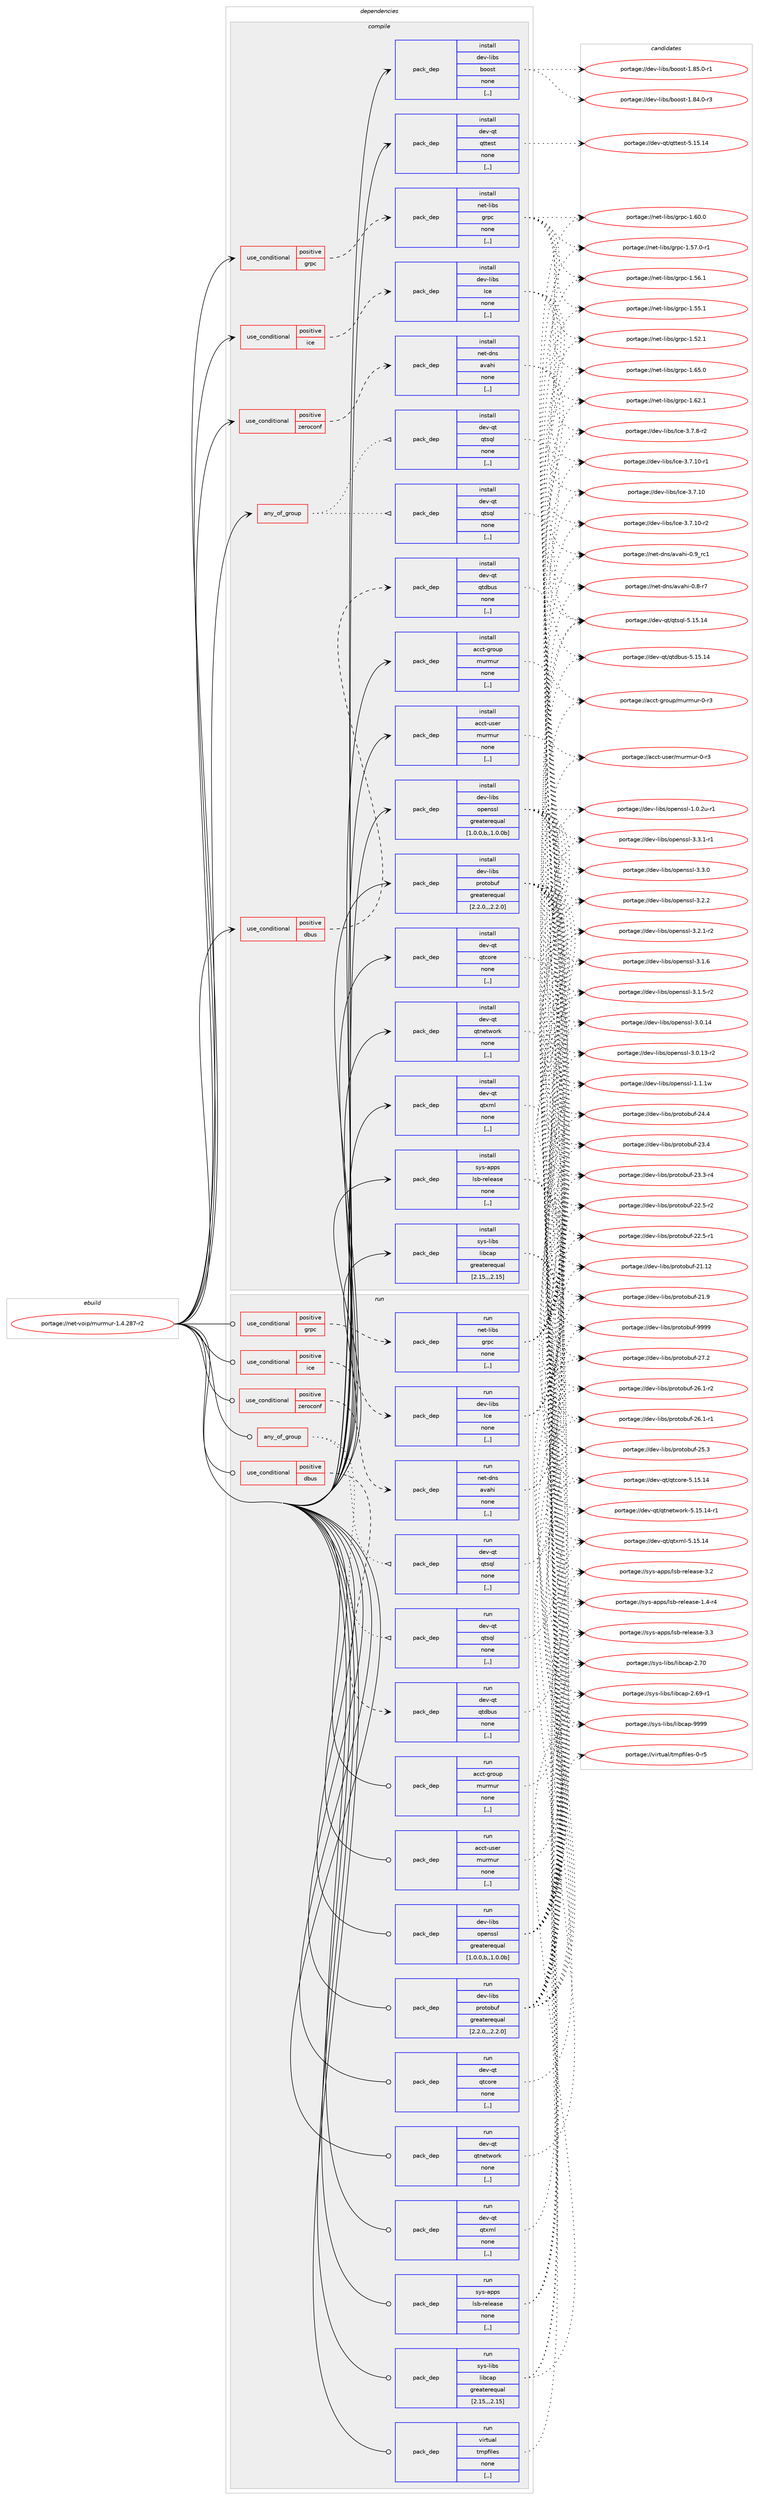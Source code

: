 digraph prolog {

# *************
# Graph options
# *************

newrank=true;
concentrate=true;
compound=true;
graph [rankdir=LR,fontname=Helvetica,fontsize=10,ranksep=1.5];#, ranksep=2.5, nodesep=0.2];
edge  [arrowhead=vee];
node  [fontname=Helvetica,fontsize=10];

# **********
# The ebuild
# **********

subgraph cluster_leftcol {
color=gray;
label=<<i>ebuild</i>>;
id [label="portage://net-voip/murmur-1.4.287-r2", color=red, width=4, href="../net-voip/murmur-1.4.287-r2.svg"];
}

# ****************
# The dependencies
# ****************

subgraph cluster_midcol {
color=gray;
label=<<i>dependencies</i>>;
subgraph cluster_compile {
fillcolor="#eeeeee";
style=filled;
label=<<i>compile</i>>;
subgraph any2576 {
dependency385272 [label=<<TABLE BORDER="0" CELLBORDER="1" CELLSPACING="0" CELLPADDING="4"><TR><TD CELLPADDING="10">any_of_group</TD></TR></TABLE>>, shape=none, color=red];subgraph pack280660 {
dependency385273 [label=<<TABLE BORDER="0" CELLBORDER="1" CELLSPACING="0" CELLPADDING="4" WIDTH="220"><TR><TD ROWSPAN="6" CELLPADDING="30">pack_dep</TD></TR><TR><TD WIDTH="110">install</TD></TR><TR><TD>dev-qt</TD></TR><TR><TD>qtsql</TD></TR><TR><TD>none</TD></TR><TR><TD>[,,]</TD></TR></TABLE>>, shape=none, color=blue];
}
dependency385272:e -> dependency385273:w [weight=20,style="dotted",arrowhead="oinv"];
subgraph pack280661 {
dependency385274 [label=<<TABLE BORDER="0" CELLBORDER="1" CELLSPACING="0" CELLPADDING="4" WIDTH="220"><TR><TD ROWSPAN="6" CELLPADDING="30">pack_dep</TD></TR><TR><TD WIDTH="110">install</TD></TR><TR><TD>dev-qt</TD></TR><TR><TD>qtsql</TD></TR><TR><TD>none</TD></TR><TR><TD>[,,]</TD></TR></TABLE>>, shape=none, color=blue];
}
dependency385272:e -> dependency385274:w [weight=20,style="dotted",arrowhead="oinv"];
}
id:e -> dependency385272:w [weight=20,style="solid",arrowhead="vee"];
subgraph cond101843 {
dependency385275 [label=<<TABLE BORDER="0" CELLBORDER="1" CELLSPACING="0" CELLPADDING="4"><TR><TD ROWSPAN="3" CELLPADDING="10">use_conditional</TD></TR><TR><TD>positive</TD></TR><TR><TD>dbus</TD></TR></TABLE>>, shape=none, color=red];
subgraph pack280662 {
dependency385276 [label=<<TABLE BORDER="0" CELLBORDER="1" CELLSPACING="0" CELLPADDING="4" WIDTH="220"><TR><TD ROWSPAN="6" CELLPADDING="30">pack_dep</TD></TR><TR><TD WIDTH="110">install</TD></TR><TR><TD>dev-qt</TD></TR><TR><TD>qtdbus</TD></TR><TR><TD>none</TD></TR><TR><TD>[,,]</TD></TR></TABLE>>, shape=none, color=blue];
}
dependency385275:e -> dependency385276:w [weight=20,style="dashed",arrowhead="vee"];
}
id:e -> dependency385275:w [weight=20,style="solid",arrowhead="vee"];
subgraph cond101844 {
dependency385277 [label=<<TABLE BORDER="0" CELLBORDER="1" CELLSPACING="0" CELLPADDING="4"><TR><TD ROWSPAN="3" CELLPADDING="10">use_conditional</TD></TR><TR><TD>positive</TD></TR><TR><TD>grpc</TD></TR></TABLE>>, shape=none, color=red];
subgraph pack280663 {
dependency385278 [label=<<TABLE BORDER="0" CELLBORDER="1" CELLSPACING="0" CELLPADDING="4" WIDTH="220"><TR><TD ROWSPAN="6" CELLPADDING="30">pack_dep</TD></TR><TR><TD WIDTH="110">install</TD></TR><TR><TD>net-libs</TD></TR><TR><TD>grpc</TD></TR><TR><TD>none</TD></TR><TR><TD>[,,]</TD></TR></TABLE>>, shape=none, color=blue];
}
dependency385277:e -> dependency385278:w [weight=20,style="dashed",arrowhead="vee"];
}
id:e -> dependency385277:w [weight=20,style="solid",arrowhead="vee"];
subgraph cond101845 {
dependency385279 [label=<<TABLE BORDER="0" CELLBORDER="1" CELLSPACING="0" CELLPADDING="4"><TR><TD ROWSPAN="3" CELLPADDING="10">use_conditional</TD></TR><TR><TD>positive</TD></TR><TR><TD>ice</TD></TR></TABLE>>, shape=none, color=red];
subgraph pack280664 {
dependency385280 [label=<<TABLE BORDER="0" CELLBORDER="1" CELLSPACING="0" CELLPADDING="4" WIDTH="220"><TR><TD ROWSPAN="6" CELLPADDING="30">pack_dep</TD></TR><TR><TD WIDTH="110">install</TD></TR><TR><TD>dev-libs</TD></TR><TR><TD>Ice</TD></TR><TR><TD>none</TD></TR><TR><TD>[,,]</TD></TR></TABLE>>, shape=none, color=blue];
}
dependency385279:e -> dependency385280:w [weight=20,style="dashed",arrowhead="vee"];
}
id:e -> dependency385279:w [weight=20,style="solid",arrowhead="vee"];
subgraph cond101846 {
dependency385281 [label=<<TABLE BORDER="0" CELLBORDER="1" CELLSPACING="0" CELLPADDING="4"><TR><TD ROWSPAN="3" CELLPADDING="10">use_conditional</TD></TR><TR><TD>positive</TD></TR><TR><TD>zeroconf</TD></TR></TABLE>>, shape=none, color=red];
subgraph pack280665 {
dependency385282 [label=<<TABLE BORDER="0" CELLBORDER="1" CELLSPACING="0" CELLPADDING="4" WIDTH="220"><TR><TD ROWSPAN="6" CELLPADDING="30">pack_dep</TD></TR><TR><TD WIDTH="110">install</TD></TR><TR><TD>net-dns</TD></TR><TR><TD>avahi</TD></TR><TR><TD>none</TD></TR><TR><TD>[,,]</TD></TR></TABLE>>, shape=none, color=blue];
}
dependency385281:e -> dependency385282:w [weight=20,style="dashed",arrowhead="vee"];
}
id:e -> dependency385281:w [weight=20,style="solid",arrowhead="vee"];
subgraph pack280666 {
dependency385283 [label=<<TABLE BORDER="0" CELLBORDER="1" CELLSPACING="0" CELLPADDING="4" WIDTH="220"><TR><TD ROWSPAN="6" CELLPADDING="30">pack_dep</TD></TR><TR><TD WIDTH="110">install</TD></TR><TR><TD>acct-group</TD></TR><TR><TD>murmur</TD></TR><TR><TD>none</TD></TR><TR><TD>[,,]</TD></TR></TABLE>>, shape=none, color=blue];
}
id:e -> dependency385283:w [weight=20,style="solid",arrowhead="vee"];
subgraph pack280667 {
dependency385284 [label=<<TABLE BORDER="0" CELLBORDER="1" CELLSPACING="0" CELLPADDING="4" WIDTH="220"><TR><TD ROWSPAN="6" CELLPADDING="30">pack_dep</TD></TR><TR><TD WIDTH="110">install</TD></TR><TR><TD>acct-user</TD></TR><TR><TD>murmur</TD></TR><TR><TD>none</TD></TR><TR><TD>[,,]</TD></TR></TABLE>>, shape=none, color=blue];
}
id:e -> dependency385284:w [weight=20,style="solid",arrowhead="vee"];
subgraph pack280668 {
dependency385285 [label=<<TABLE BORDER="0" CELLBORDER="1" CELLSPACING="0" CELLPADDING="4" WIDTH="220"><TR><TD ROWSPAN="6" CELLPADDING="30">pack_dep</TD></TR><TR><TD WIDTH="110">install</TD></TR><TR><TD>dev-libs</TD></TR><TR><TD>boost</TD></TR><TR><TD>none</TD></TR><TR><TD>[,,]</TD></TR></TABLE>>, shape=none, color=blue];
}
id:e -> dependency385285:w [weight=20,style="solid",arrowhead="vee"];
subgraph pack280669 {
dependency385286 [label=<<TABLE BORDER="0" CELLBORDER="1" CELLSPACING="0" CELLPADDING="4" WIDTH="220"><TR><TD ROWSPAN="6" CELLPADDING="30">pack_dep</TD></TR><TR><TD WIDTH="110">install</TD></TR><TR><TD>dev-libs</TD></TR><TR><TD>openssl</TD></TR><TR><TD>greaterequal</TD></TR><TR><TD>[1.0.0,b,,1.0.0b]</TD></TR></TABLE>>, shape=none, color=blue];
}
id:e -> dependency385286:w [weight=20,style="solid",arrowhead="vee"];
subgraph pack280670 {
dependency385287 [label=<<TABLE BORDER="0" CELLBORDER="1" CELLSPACING="0" CELLPADDING="4" WIDTH="220"><TR><TD ROWSPAN="6" CELLPADDING="30">pack_dep</TD></TR><TR><TD WIDTH="110">install</TD></TR><TR><TD>dev-libs</TD></TR><TR><TD>protobuf</TD></TR><TR><TD>greaterequal</TD></TR><TR><TD>[2.2.0,,,2.2.0]</TD></TR></TABLE>>, shape=none, color=blue];
}
id:e -> dependency385287:w [weight=20,style="solid",arrowhead="vee"];
subgraph pack280671 {
dependency385288 [label=<<TABLE BORDER="0" CELLBORDER="1" CELLSPACING="0" CELLPADDING="4" WIDTH="220"><TR><TD ROWSPAN="6" CELLPADDING="30">pack_dep</TD></TR><TR><TD WIDTH="110">install</TD></TR><TR><TD>dev-qt</TD></TR><TR><TD>qtcore</TD></TR><TR><TD>none</TD></TR><TR><TD>[,,]</TD></TR></TABLE>>, shape=none, color=blue];
}
id:e -> dependency385288:w [weight=20,style="solid",arrowhead="vee"];
subgraph pack280672 {
dependency385289 [label=<<TABLE BORDER="0" CELLBORDER="1" CELLSPACING="0" CELLPADDING="4" WIDTH="220"><TR><TD ROWSPAN="6" CELLPADDING="30">pack_dep</TD></TR><TR><TD WIDTH="110">install</TD></TR><TR><TD>dev-qt</TD></TR><TR><TD>qtnetwork</TD></TR><TR><TD>none</TD></TR><TR><TD>[,,]</TD></TR></TABLE>>, shape=none, color=blue];
}
id:e -> dependency385289:w [weight=20,style="solid",arrowhead="vee"];
subgraph pack280673 {
dependency385290 [label=<<TABLE BORDER="0" CELLBORDER="1" CELLSPACING="0" CELLPADDING="4" WIDTH="220"><TR><TD ROWSPAN="6" CELLPADDING="30">pack_dep</TD></TR><TR><TD WIDTH="110">install</TD></TR><TR><TD>dev-qt</TD></TR><TR><TD>qttest</TD></TR><TR><TD>none</TD></TR><TR><TD>[,,]</TD></TR></TABLE>>, shape=none, color=blue];
}
id:e -> dependency385290:w [weight=20,style="solid",arrowhead="vee"];
subgraph pack280674 {
dependency385291 [label=<<TABLE BORDER="0" CELLBORDER="1" CELLSPACING="0" CELLPADDING="4" WIDTH="220"><TR><TD ROWSPAN="6" CELLPADDING="30">pack_dep</TD></TR><TR><TD WIDTH="110">install</TD></TR><TR><TD>dev-qt</TD></TR><TR><TD>qtxml</TD></TR><TR><TD>none</TD></TR><TR><TD>[,,]</TD></TR></TABLE>>, shape=none, color=blue];
}
id:e -> dependency385291:w [weight=20,style="solid",arrowhead="vee"];
subgraph pack280675 {
dependency385292 [label=<<TABLE BORDER="0" CELLBORDER="1" CELLSPACING="0" CELLPADDING="4" WIDTH="220"><TR><TD ROWSPAN="6" CELLPADDING="30">pack_dep</TD></TR><TR><TD WIDTH="110">install</TD></TR><TR><TD>sys-apps</TD></TR><TR><TD>lsb-release</TD></TR><TR><TD>none</TD></TR><TR><TD>[,,]</TD></TR></TABLE>>, shape=none, color=blue];
}
id:e -> dependency385292:w [weight=20,style="solid",arrowhead="vee"];
subgraph pack280676 {
dependency385293 [label=<<TABLE BORDER="0" CELLBORDER="1" CELLSPACING="0" CELLPADDING="4" WIDTH="220"><TR><TD ROWSPAN="6" CELLPADDING="30">pack_dep</TD></TR><TR><TD WIDTH="110">install</TD></TR><TR><TD>sys-libs</TD></TR><TR><TD>libcap</TD></TR><TR><TD>greaterequal</TD></TR><TR><TD>[2.15,,,2.15]</TD></TR></TABLE>>, shape=none, color=blue];
}
id:e -> dependency385293:w [weight=20,style="solid",arrowhead="vee"];
}
subgraph cluster_compileandrun {
fillcolor="#eeeeee";
style=filled;
label=<<i>compile and run</i>>;
}
subgraph cluster_run {
fillcolor="#eeeeee";
style=filled;
label=<<i>run</i>>;
subgraph any2577 {
dependency385294 [label=<<TABLE BORDER="0" CELLBORDER="1" CELLSPACING="0" CELLPADDING="4"><TR><TD CELLPADDING="10">any_of_group</TD></TR></TABLE>>, shape=none, color=red];subgraph pack280677 {
dependency385295 [label=<<TABLE BORDER="0" CELLBORDER="1" CELLSPACING="0" CELLPADDING="4" WIDTH="220"><TR><TD ROWSPAN="6" CELLPADDING="30">pack_dep</TD></TR><TR><TD WIDTH="110">run</TD></TR><TR><TD>dev-qt</TD></TR><TR><TD>qtsql</TD></TR><TR><TD>none</TD></TR><TR><TD>[,,]</TD></TR></TABLE>>, shape=none, color=blue];
}
dependency385294:e -> dependency385295:w [weight=20,style="dotted",arrowhead="oinv"];
subgraph pack280678 {
dependency385296 [label=<<TABLE BORDER="0" CELLBORDER="1" CELLSPACING="0" CELLPADDING="4" WIDTH="220"><TR><TD ROWSPAN="6" CELLPADDING="30">pack_dep</TD></TR><TR><TD WIDTH="110">run</TD></TR><TR><TD>dev-qt</TD></TR><TR><TD>qtsql</TD></TR><TR><TD>none</TD></TR><TR><TD>[,,]</TD></TR></TABLE>>, shape=none, color=blue];
}
dependency385294:e -> dependency385296:w [weight=20,style="dotted",arrowhead="oinv"];
}
id:e -> dependency385294:w [weight=20,style="solid",arrowhead="odot"];
subgraph cond101847 {
dependency385297 [label=<<TABLE BORDER="0" CELLBORDER="1" CELLSPACING="0" CELLPADDING="4"><TR><TD ROWSPAN="3" CELLPADDING="10">use_conditional</TD></TR><TR><TD>positive</TD></TR><TR><TD>dbus</TD></TR></TABLE>>, shape=none, color=red];
subgraph pack280679 {
dependency385298 [label=<<TABLE BORDER="0" CELLBORDER="1" CELLSPACING="0" CELLPADDING="4" WIDTH="220"><TR><TD ROWSPAN="6" CELLPADDING="30">pack_dep</TD></TR><TR><TD WIDTH="110">run</TD></TR><TR><TD>dev-qt</TD></TR><TR><TD>qtdbus</TD></TR><TR><TD>none</TD></TR><TR><TD>[,,]</TD></TR></TABLE>>, shape=none, color=blue];
}
dependency385297:e -> dependency385298:w [weight=20,style="dashed",arrowhead="vee"];
}
id:e -> dependency385297:w [weight=20,style="solid",arrowhead="odot"];
subgraph cond101848 {
dependency385299 [label=<<TABLE BORDER="0" CELLBORDER="1" CELLSPACING="0" CELLPADDING="4"><TR><TD ROWSPAN="3" CELLPADDING="10">use_conditional</TD></TR><TR><TD>positive</TD></TR><TR><TD>grpc</TD></TR></TABLE>>, shape=none, color=red];
subgraph pack280680 {
dependency385300 [label=<<TABLE BORDER="0" CELLBORDER="1" CELLSPACING="0" CELLPADDING="4" WIDTH="220"><TR><TD ROWSPAN="6" CELLPADDING="30">pack_dep</TD></TR><TR><TD WIDTH="110">run</TD></TR><TR><TD>net-libs</TD></TR><TR><TD>grpc</TD></TR><TR><TD>none</TD></TR><TR><TD>[,,]</TD></TR></TABLE>>, shape=none, color=blue];
}
dependency385299:e -> dependency385300:w [weight=20,style="dashed",arrowhead="vee"];
}
id:e -> dependency385299:w [weight=20,style="solid",arrowhead="odot"];
subgraph cond101849 {
dependency385301 [label=<<TABLE BORDER="0" CELLBORDER="1" CELLSPACING="0" CELLPADDING="4"><TR><TD ROWSPAN="3" CELLPADDING="10">use_conditional</TD></TR><TR><TD>positive</TD></TR><TR><TD>ice</TD></TR></TABLE>>, shape=none, color=red];
subgraph pack280681 {
dependency385302 [label=<<TABLE BORDER="0" CELLBORDER="1" CELLSPACING="0" CELLPADDING="4" WIDTH="220"><TR><TD ROWSPAN="6" CELLPADDING="30">pack_dep</TD></TR><TR><TD WIDTH="110">run</TD></TR><TR><TD>dev-libs</TD></TR><TR><TD>Ice</TD></TR><TR><TD>none</TD></TR><TR><TD>[,,]</TD></TR></TABLE>>, shape=none, color=blue];
}
dependency385301:e -> dependency385302:w [weight=20,style="dashed",arrowhead="vee"];
}
id:e -> dependency385301:w [weight=20,style="solid",arrowhead="odot"];
subgraph cond101850 {
dependency385303 [label=<<TABLE BORDER="0" CELLBORDER="1" CELLSPACING="0" CELLPADDING="4"><TR><TD ROWSPAN="3" CELLPADDING="10">use_conditional</TD></TR><TR><TD>positive</TD></TR><TR><TD>zeroconf</TD></TR></TABLE>>, shape=none, color=red];
subgraph pack280682 {
dependency385304 [label=<<TABLE BORDER="0" CELLBORDER="1" CELLSPACING="0" CELLPADDING="4" WIDTH="220"><TR><TD ROWSPAN="6" CELLPADDING="30">pack_dep</TD></TR><TR><TD WIDTH="110">run</TD></TR><TR><TD>net-dns</TD></TR><TR><TD>avahi</TD></TR><TR><TD>none</TD></TR><TR><TD>[,,]</TD></TR></TABLE>>, shape=none, color=blue];
}
dependency385303:e -> dependency385304:w [weight=20,style="dashed",arrowhead="vee"];
}
id:e -> dependency385303:w [weight=20,style="solid",arrowhead="odot"];
subgraph pack280683 {
dependency385305 [label=<<TABLE BORDER="0" CELLBORDER="1" CELLSPACING="0" CELLPADDING="4" WIDTH="220"><TR><TD ROWSPAN="6" CELLPADDING="30">pack_dep</TD></TR><TR><TD WIDTH="110">run</TD></TR><TR><TD>acct-group</TD></TR><TR><TD>murmur</TD></TR><TR><TD>none</TD></TR><TR><TD>[,,]</TD></TR></TABLE>>, shape=none, color=blue];
}
id:e -> dependency385305:w [weight=20,style="solid",arrowhead="odot"];
subgraph pack280684 {
dependency385306 [label=<<TABLE BORDER="0" CELLBORDER="1" CELLSPACING="0" CELLPADDING="4" WIDTH="220"><TR><TD ROWSPAN="6" CELLPADDING="30">pack_dep</TD></TR><TR><TD WIDTH="110">run</TD></TR><TR><TD>acct-user</TD></TR><TR><TD>murmur</TD></TR><TR><TD>none</TD></TR><TR><TD>[,,]</TD></TR></TABLE>>, shape=none, color=blue];
}
id:e -> dependency385306:w [weight=20,style="solid",arrowhead="odot"];
subgraph pack280685 {
dependency385307 [label=<<TABLE BORDER="0" CELLBORDER="1" CELLSPACING="0" CELLPADDING="4" WIDTH="220"><TR><TD ROWSPAN="6" CELLPADDING="30">pack_dep</TD></TR><TR><TD WIDTH="110">run</TD></TR><TR><TD>dev-libs</TD></TR><TR><TD>openssl</TD></TR><TR><TD>greaterequal</TD></TR><TR><TD>[1.0.0,b,,1.0.0b]</TD></TR></TABLE>>, shape=none, color=blue];
}
id:e -> dependency385307:w [weight=20,style="solid",arrowhead="odot"];
subgraph pack280686 {
dependency385308 [label=<<TABLE BORDER="0" CELLBORDER="1" CELLSPACING="0" CELLPADDING="4" WIDTH="220"><TR><TD ROWSPAN="6" CELLPADDING="30">pack_dep</TD></TR><TR><TD WIDTH="110">run</TD></TR><TR><TD>dev-libs</TD></TR><TR><TD>protobuf</TD></TR><TR><TD>greaterequal</TD></TR><TR><TD>[2.2.0,,,2.2.0]</TD></TR></TABLE>>, shape=none, color=blue];
}
id:e -> dependency385308:w [weight=20,style="solid",arrowhead="odot"];
subgraph pack280687 {
dependency385309 [label=<<TABLE BORDER="0" CELLBORDER="1" CELLSPACING="0" CELLPADDING="4" WIDTH="220"><TR><TD ROWSPAN="6" CELLPADDING="30">pack_dep</TD></TR><TR><TD WIDTH="110">run</TD></TR><TR><TD>dev-qt</TD></TR><TR><TD>qtcore</TD></TR><TR><TD>none</TD></TR><TR><TD>[,,]</TD></TR></TABLE>>, shape=none, color=blue];
}
id:e -> dependency385309:w [weight=20,style="solid",arrowhead="odot"];
subgraph pack280688 {
dependency385310 [label=<<TABLE BORDER="0" CELLBORDER="1" CELLSPACING="0" CELLPADDING="4" WIDTH="220"><TR><TD ROWSPAN="6" CELLPADDING="30">pack_dep</TD></TR><TR><TD WIDTH="110">run</TD></TR><TR><TD>dev-qt</TD></TR><TR><TD>qtnetwork</TD></TR><TR><TD>none</TD></TR><TR><TD>[,,]</TD></TR></TABLE>>, shape=none, color=blue];
}
id:e -> dependency385310:w [weight=20,style="solid",arrowhead="odot"];
subgraph pack280689 {
dependency385311 [label=<<TABLE BORDER="0" CELLBORDER="1" CELLSPACING="0" CELLPADDING="4" WIDTH="220"><TR><TD ROWSPAN="6" CELLPADDING="30">pack_dep</TD></TR><TR><TD WIDTH="110">run</TD></TR><TR><TD>dev-qt</TD></TR><TR><TD>qtxml</TD></TR><TR><TD>none</TD></TR><TR><TD>[,,]</TD></TR></TABLE>>, shape=none, color=blue];
}
id:e -> dependency385311:w [weight=20,style="solid",arrowhead="odot"];
subgraph pack280690 {
dependency385312 [label=<<TABLE BORDER="0" CELLBORDER="1" CELLSPACING="0" CELLPADDING="4" WIDTH="220"><TR><TD ROWSPAN="6" CELLPADDING="30">pack_dep</TD></TR><TR><TD WIDTH="110">run</TD></TR><TR><TD>sys-apps</TD></TR><TR><TD>lsb-release</TD></TR><TR><TD>none</TD></TR><TR><TD>[,,]</TD></TR></TABLE>>, shape=none, color=blue];
}
id:e -> dependency385312:w [weight=20,style="solid",arrowhead="odot"];
subgraph pack280691 {
dependency385313 [label=<<TABLE BORDER="0" CELLBORDER="1" CELLSPACING="0" CELLPADDING="4" WIDTH="220"><TR><TD ROWSPAN="6" CELLPADDING="30">pack_dep</TD></TR><TR><TD WIDTH="110">run</TD></TR><TR><TD>sys-libs</TD></TR><TR><TD>libcap</TD></TR><TR><TD>greaterequal</TD></TR><TR><TD>[2.15,,,2.15]</TD></TR></TABLE>>, shape=none, color=blue];
}
id:e -> dependency385313:w [weight=20,style="solid",arrowhead="odot"];
subgraph pack280692 {
dependency385314 [label=<<TABLE BORDER="0" CELLBORDER="1" CELLSPACING="0" CELLPADDING="4" WIDTH="220"><TR><TD ROWSPAN="6" CELLPADDING="30">pack_dep</TD></TR><TR><TD WIDTH="110">run</TD></TR><TR><TD>virtual</TD></TR><TR><TD>tmpfiles</TD></TR><TR><TD>none</TD></TR><TR><TD>[,,]</TD></TR></TABLE>>, shape=none, color=blue];
}
id:e -> dependency385314:w [weight=20,style="solid",arrowhead="odot"];
}
}

# **************
# The candidates
# **************

subgraph cluster_choices {
rank=same;
color=gray;
label=<<i>candidates</i>>;

subgraph choice280660 {
color=black;
nodesep=1;
choice10010111845113116471131161151131084553464953464952 [label="portage://dev-qt/qtsql-5.15.14", color=red, width=4,href="../dev-qt/qtsql-5.15.14.svg"];
dependency385273:e -> choice10010111845113116471131161151131084553464953464952:w [style=dotted,weight="100"];
}
subgraph choice280661 {
color=black;
nodesep=1;
choice10010111845113116471131161151131084553464953464952 [label="portage://dev-qt/qtsql-5.15.14", color=red, width=4,href="../dev-qt/qtsql-5.15.14.svg"];
dependency385274:e -> choice10010111845113116471131161151131084553464953464952:w [style=dotted,weight="100"];
}
subgraph choice280662 {
color=black;
nodesep=1;
choice1001011184511311647113116100981171154553464953464952 [label="portage://dev-qt/qtdbus-5.15.14", color=red, width=4,href="../dev-qt/qtdbus-5.15.14.svg"];
dependency385276:e -> choice1001011184511311647113116100981171154553464953464952:w [style=dotted,weight="100"];
}
subgraph choice280663 {
color=black;
nodesep=1;
choice1101011164510810598115471031141129945494654534648 [label="portage://net-libs/grpc-1.65.0", color=red, width=4,href="../net-libs/grpc-1.65.0.svg"];
choice1101011164510810598115471031141129945494654504649 [label="portage://net-libs/grpc-1.62.1", color=red, width=4,href="../net-libs/grpc-1.62.1.svg"];
choice1101011164510810598115471031141129945494654484648 [label="portage://net-libs/grpc-1.60.0", color=red, width=4,href="../net-libs/grpc-1.60.0.svg"];
choice11010111645108105981154710311411299454946535546484511449 [label="portage://net-libs/grpc-1.57.0-r1", color=red, width=4,href="../net-libs/grpc-1.57.0-r1.svg"];
choice1101011164510810598115471031141129945494653544649 [label="portage://net-libs/grpc-1.56.1", color=red, width=4,href="../net-libs/grpc-1.56.1.svg"];
choice1101011164510810598115471031141129945494653534649 [label="portage://net-libs/grpc-1.55.1", color=red, width=4,href="../net-libs/grpc-1.55.1.svg"];
choice1101011164510810598115471031141129945494653504649 [label="portage://net-libs/grpc-1.52.1", color=red, width=4,href="../net-libs/grpc-1.52.1.svg"];
dependency385278:e -> choice1101011164510810598115471031141129945494654534648:w [style=dotted,weight="100"];
dependency385278:e -> choice1101011164510810598115471031141129945494654504649:w [style=dotted,weight="100"];
dependency385278:e -> choice1101011164510810598115471031141129945494654484648:w [style=dotted,weight="100"];
dependency385278:e -> choice11010111645108105981154710311411299454946535546484511449:w [style=dotted,weight="100"];
dependency385278:e -> choice1101011164510810598115471031141129945494653544649:w [style=dotted,weight="100"];
dependency385278:e -> choice1101011164510810598115471031141129945494653534649:w [style=dotted,weight="100"];
dependency385278:e -> choice1101011164510810598115471031141129945494653504649:w [style=dotted,weight="100"];
}
subgraph choice280664 {
color=black;
nodesep=1;
choice1001011184510810598115477399101455146554649484511450 [label="portage://dev-libs/Ice-3.7.10-r2", color=red, width=4,href="../dev-libs/Ice-3.7.10-r2.svg"];
choice1001011184510810598115477399101455146554649484511449 [label="portage://dev-libs/Ice-3.7.10-r1", color=red, width=4,href="../dev-libs/Ice-3.7.10-r1.svg"];
choice100101118451081059811547739910145514655464948 [label="portage://dev-libs/Ice-3.7.10", color=red, width=4,href="../dev-libs/Ice-3.7.10.svg"];
choice10010111845108105981154773991014551465546564511450 [label="portage://dev-libs/Ice-3.7.8-r2", color=red, width=4,href="../dev-libs/Ice-3.7.8-r2.svg"];
dependency385280:e -> choice1001011184510810598115477399101455146554649484511450:w [style=dotted,weight="100"];
dependency385280:e -> choice1001011184510810598115477399101455146554649484511449:w [style=dotted,weight="100"];
dependency385280:e -> choice100101118451081059811547739910145514655464948:w [style=dotted,weight="100"];
dependency385280:e -> choice10010111845108105981154773991014551465546564511450:w [style=dotted,weight="100"];
}
subgraph choice280665 {
color=black;
nodesep=1;
choice1101011164510011011547971189710410545484657951149949 [label="portage://net-dns/avahi-0.9_rc1", color=red, width=4,href="../net-dns/avahi-0.9_rc1.svg"];
choice11010111645100110115479711897104105454846564511455 [label="portage://net-dns/avahi-0.8-r7", color=red, width=4,href="../net-dns/avahi-0.8-r7.svg"];
dependency385282:e -> choice1101011164510011011547971189710410545484657951149949:w [style=dotted,weight="100"];
dependency385282:e -> choice11010111645100110115479711897104105454846564511455:w [style=dotted,weight="100"];
}
subgraph choice280666 {
color=black;
nodesep=1;
choice979999116451031141111171124710911711410911711445484511451 [label="portage://acct-group/murmur-0-r3", color=red, width=4,href="../acct-group/murmur-0-r3.svg"];
dependency385283:e -> choice979999116451031141111171124710911711410911711445484511451:w [style=dotted,weight="100"];
}
subgraph choice280667 {
color=black;
nodesep=1;
choice979999116451171151011144710911711410911711445484511451 [label="portage://acct-user/murmur-0-r3", color=red, width=4,href="../acct-user/murmur-0-r3.svg"];
dependency385284:e -> choice979999116451171151011144710911711410911711445484511451:w [style=dotted,weight="100"];
}
subgraph choice280668 {
color=black;
nodesep=1;
choice10010111845108105981154798111111115116454946565346484511449 [label="portage://dev-libs/boost-1.85.0-r1", color=red, width=4,href="../dev-libs/boost-1.85.0-r1.svg"];
choice10010111845108105981154798111111115116454946565246484511451 [label="portage://dev-libs/boost-1.84.0-r3", color=red, width=4,href="../dev-libs/boost-1.84.0-r3.svg"];
dependency385285:e -> choice10010111845108105981154798111111115116454946565346484511449:w [style=dotted,weight="100"];
dependency385285:e -> choice10010111845108105981154798111111115116454946565246484511451:w [style=dotted,weight="100"];
}
subgraph choice280669 {
color=black;
nodesep=1;
choice1001011184510810598115471111121011101151151084551465146494511449 [label="portage://dev-libs/openssl-3.3.1-r1", color=red, width=4,href="../dev-libs/openssl-3.3.1-r1.svg"];
choice100101118451081059811547111112101110115115108455146514648 [label="portage://dev-libs/openssl-3.3.0", color=red, width=4,href="../dev-libs/openssl-3.3.0.svg"];
choice100101118451081059811547111112101110115115108455146504650 [label="portage://dev-libs/openssl-3.2.2", color=red, width=4,href="../dev-libs/openssl-3.2.2.svg"];
choice1001011184510810598115471111121011101151151084551465046494511450 [label="portage://dev-libs/openssl-3.2.1-r2", color=red, width=4,href="../dev-libs/openssl-3.2.1-r2.svg"];
choice100101118451081059811547111112101110115115108455146494654 [label="portage://dev-libs/openssl-3.1.6", color=red, width=4,href="../dev-libs/openssl-3.1.6.svg"];
choice1001011184510810598115471111121011101151151084551464946534511450 [label="portage://dev-libs/openssl-3.1.5-r2", color=red, width=4,href="../dev-libs/openssl-3.1.5-r2.svg"];
choice10010111845108105981154711111210111011511510845514648464952 [label="portage://dev-libs/openssl-3.0.14", color=red, width=4,href="../dev-libs/openssl-3.0.14.svg"];
choice100101118451081059811547111112101110115115108455146484649514511450 [label="portage://dev-libs/openssl-3.0.13-r2", color=red, width=4,href="../dev-libs/openssl-3.0.13-r2.svg"];
choice100101118451081059811547111112101110115115108454946494649119 [label="portage://dev-libs/openssl-1.1.1w", color=red, width=4,href="../dev-libs/openssl-1.1.1w.svg"];
choice1001011184510810598115471111121011101151151084549464846501174511449 [label="portage://dev-libs/openssl-1.0.2u-r1", color=red, width=4,href="../dev-libs/openssl-1.0.2u-r1.svg"];
dependency385286:e -> choice1001011184510810598115471111121011101151151084551465146494511449:w [style=dotted,weight="100"];
dependency385286:e -> choice100101118451081059811547111112101110115115108455146514648:w [style=dotted,weight="100"];
dependency385286:e -> choice100101118451081059811547111112101110115115108455146504650:w [style=dotted,weight="100"];
dependency385286:e -> choice1001011184510810598115471111121011101151151084551465046494511450:w [style=dotted,weight="100"];
dependency385286:e -> choice100101118451081059811547111112101110115115108455146494654:w [style=dotted,weight="100"];
dependency385286:e -> choice1001011184510810598115471111121011101151151084551464946534511450:w [style=dotted,weight="100"];
dependency385286:e -> choice10010111845108105981154711111210111011511510845514648464952:w [style=dotted,weight="100"];
dependency385286:e -> choice100101118451081059811547111112101110115115108455146484649514511450:w [style=dotted,weight="100"];
dependency385286:e -> choice100101118451081059811547111112101110115115108454946494649119:w [style=dotted,weight="100"];
dependency385286:e -> choice1001011184510810598115471111121011101151151084549464846501174511449:w [style=dotted,weight="100"];
}
subgraph choice280670 {
color=black;
nodesep=1;
choice100101118451081059811547112114111116111981171024557575757 [label="portage://dev-libs/protobuf-9999", color=red, width=4,href="../dev-libs/protobuf-9999.svg"];
choice100101118451081059811547112114111116111981171024550554650 [label="portage://dev-libs/protobuf-27.2", color=red, width=4,href="../dev-libs/protobuf-27.2.svg"];
choice1001011184510810598115471121141111161119811710245505446494511450 [label="portage://dev-libs/protobuf-26.1-r2", color=red, width=4,href="../dev-libs/protobuf-26.1-r2.svg"];
choice1001011184510810598115471121141111161119811710245505446494511449 [label="portage://dev-libs/protobuf-26.1-r1", color=red, width=4,href="../dev-libs/protobuf-26.1-r1.svg"];
choice100101118451081059811547112114111116111981171024550534651 [label="portage://dev-libs/protobuf-25.3", color=red, width=4,href="../dev-libs/protobuf-25.3.svg"];
choice100101118451081059811547112114111116111981171024550524652 [label="portage://dev-libs/protobuf-24.4", color=red, width=4,href="../dev-libs/protobuf-24.4.svg"];
choice100101118451081059811547112114111116111981171024550514652 [label="portage://dev-libs/protobuf-23.4", color=red, width=4,href="../dev-libs/protobuf-23.4.svg"];
choice1001011184510810598115471121141111161119811710245505146514511452 [label="portage://dev-libs/protobuf-23.3-r4", color=red, width=4,href="../dev-libs/protobuf-23.3-r4.svg"];
choice1001011184510810598115471121141111161119811710245505046534511450 [label="portage://dev-libs/protobuf-22.5-r2", color=red, width=4,href="../dev-libs/protobuf-22.5-r2.svg"];
choice1001011184510810598115471121141111161119811710245505046534511449 [label="portage://dev-libs/protobuf-22.5-r1", color=red, width=4,href="../dev-libs/protobuf-22.5-r1.svg"];
choice10010111845108105981154711211411111611198117102455049464950 [label="portage://dev-libs/protobuf-21.12", color=red, width=4,href="../dev-libs/protobuf-21.12.svg"];
choice100101118451081059811547112114111116111981171024550494657 [label="portage://dev-libs/protobuf-21.9", color=red, width=4,href="../dev-libs/protobuf-21.9.svg"];
dependency385287:e -> choice100101118451081059811547112114111116111981171024557575757:w [style=dotted,weight="100"];
dependency385287:e -> choice100101118451081059811547112114111116111981171024550554650:w [style=dotted,weight="100"];
dependency385287:e -> choice1001011184510810598115471121141111161119811710245505446494511450:w [style=dotted,weight="100"];
dependency385287:e -> choice1001011184510810598115471121141111161119811710245505446494511449:w [style=dotted,weight="100"];
dependency385287:e -> choice100101118451081059811547112114111116111981171024550534651:w [style=dotted,weight="100"];
dependency385287:e -> choice100101118451081059811547112114111116111981171024550524652:w [style=dotted,weight="100"];
dependency385287:e -> choice100101118451081059811547112114111116111981171024550514652:w [style=dotted,weight="100"];
dependency385287:e -> choice1001011184510810598115471121141111161119811710245505146514511452:w [style=dotted,weight="100"];
dependency385287:e -> choice1001011184510810598115471121141111161119811710245505046534511450:w [style=dotted,weight="100"];
dependency385287:e -> choice1001011184510810598115471121141111161119811710245505046534511449:w [style=dotted,weight="100"];
dependency385287:e -> choice10010111845108105981154711211411111611198117102455049464950:w [style=dotted,weight="100"];
dependency385287:e -> choice100101118451081059811547112114111116111981171024550494657:w [style=dotted,weight="100"];
}
subgraph choice280671 {
color=black;
nodesep=1;
choice1001011184511311647113116991111141014553464953464952 [label="portage://dev-qt/qtcore-5.15.14", color=red, width=4,href="../dev-qt/qtcore-5.15.14.svg"];
dependency385288:e -> choice1001011184511311647113116991111141014553464953464952:w [style=dotted,weight="100"];
}
subgraph choice280672 {
color=black;
nodesep=1;
choice100101118451131164711311611010111611911111410745534649534649524511449 [label="portage://dev-qt/qtnetwork-5.15.14-r1", color=red, width=4,href="../dev-qt/qtnetwork-5.15.14-r1.svg"];
dependency385289:e -> choice100101118451131164711311611010111611911111410745534649534649524511449:w [style=dotted,weight="100"];
}
subgraph choice280673 {
color=black;
nodesep=1;
choice10010111845113116471131161161011151164553464953464952 [label="portage://dev-qt/qttest-5.15.14", color=red, width=4,href="../dev-qt/qttest-5.15.14.svg"];
dependency385290:e -> choice10010111845113116471131161161011151164553464953464952:w [style=dotted,weight="100"];
}
subgraph choice280674 {
color=black;
nodesep=1;
choice10010111845113116471131161201091084553464953464952 [label="portage://dev-qt/qtxml-5.15.14", color=red, width=4,href="../dev-qt/qtxml-5.15.14.svg"];
dependency385291:e -> choice10010111845113116471131161201091084553464953464952:w [style=dotted,weight="100"];
}
subgraph choice280675 {
color=black;
nodesep=1;
choice11512111545971121121154710811598451141011081019711510145514651 [label="portage://sys-apps/lsb-release-3.3", color=red, width=4,href="../sys-apps/lsb-release-3.3.svg"];
choice11512111545971121121154710811598451141011081019711510145514650 [label="portage://sys-apps/lsb-release-3.2", color=red, width=4,href="../sys-apps/lsb-release-3.2.svg"];
choice115121115459711211211547108115984511410110810197115101454946524511452 [label="portage://sys-apps/lsb-release-1.4-r4", color=red, width=4,href="../sys-apps/lsb-release-1.4-r4.svg"];
dependency385292:e -> choice11512111545971121121154710811598451141011081019711510145514651:w [style=dotted,weight="100"];
dependency385292:e -> choice11512111545971121121154710811598451141011081019711510145514650:w [style=dotted,weight="100"];
dependency385292:e -> choice115121115459711211211547108115984511410110810197115101454946524511452:w [style=dotted,weight="100"];
}
subgraph choice280676 {
color=black;
nodesep=1;
choice1151211154510810598115471081059899971124557575757 [label="portage://sys-libs/libcap-9999", color=red, width=4,href="../sys-libs/libcap-9999.svg"];
choice1151211154510810598115471081059899971124550465548 [label="portage://sys-libs/libcap-2.70", color=red, width=4,href="../sys-libs/libcap-2.70.svg"];
choice11512111545108105981154710810598999711245504654574511449 [label="portage://sys-libs/libcap-2.69-r1", color=red, width=4,href="../sys-libs/libcap-2.69-r1.svg"];
dependency385293:e -> choice1151211154510810598115471081059899971124557575757:w [style=dotted,weight="100"];
dependency385293:e -> choice1151211154510810598115471081059899971124550465548:w [style=dotted,weight="100"];
dependency385293:e -> choice11512111545108105981154710810598999711245504654574511449:w [style=dotted,weight="100"];
}
subgraph choice280677 {
color=black;
nodesep=1;
choice10010111845113116471131161151131084553464953464952 [label="portage://dev-qt/qtsql-5.15.14", color=red, width=4,href="../dev-qt/qtsql-5.15.14.svg"];
dependency385295:e -> choice10010111845113116471131161151131084553464953464952:w [style=dotted,weight="100"];
}
subgraph choice280678 {
color=black;
nodesep=1;
choice10010111845113116471131161151131084553464953464952 [label="portage://dev-qt/qtsql-5.15.14", color=red, width=4,href="../dev-qt/qtsql-5.15.14.svg"];
dependency385296:e -> choice10010111845113116471131161151131084553464953464952:w [style=dotted,weight="100"];
}
subgraph choice280679 {
color=black;
nodesep=1;
choice1001011184511311647113116100981171154553464953464952 [label="portage://dev-qt/qtdbus-5.15.14", color=red, width=4,href="../dev-qt/qtdbus-5.15.14.svg"];
dependency385298:e -> choice1001011184511311647113116100981171154553464953464952:w [style=dotted,weight="100"];
}
subgraph choice280680 {
color=black;
nodesep=1;
choice1101011164510810598115471031141129945494654534648 [label="portage://net-libs/grpc-1.65.0", color=red, width=4,href="../net-libs/grpc-1.65.0.svg"];
choice1101011164510810598115471031141129945494654504649 [label="portage://net-libs/grpc-1.62.1", color=red, width=4,href="../net-libs/grpc-1.62.1.svg"];
choice1101011164510810598115471031141129945494654484648 [label="portage://net-libs/grpc-1.60.0", color=red, width=4,href="../net-libs/grpc-1.60.0.svg"];
choice11010111645108105981154710311411299454946535546484511449 [label="portage://net-libs/grpc-1.57.0-r1", color=red, width=4,href="../net-libs/grpc-1.57.0-r1.svg"];
choice1101011164510810598115471031141129945494653544649 [label="portage://net-libs/grpc-1.56.1", color=red, width=4,href="../net-libs/grpc-1.56.1.svg"];
choice1101011164510810598115471031141129945494653534649 [label="portage://net-libs/grpc-1.55.1", color=red, width=4,href="../net-libs/grpc-1.55.1.svg"];
choice1101011164510810598115471031141129945494653504649 [label="portage://net-libs/grpc-1.52.1", color=red, width=4,href="../net-libs/grpc-1.52.1.svg"];
dependency385300:e -> choice1101011164510810598115471031141129945494654534648:w [style=dotted,weight="100"];
dependency385300:e -> choice1101011164510810598115471031141129945494654504649:w [style=dotted,weight="100"];
dependency385300:e -> choice1101011164510810598115471031141129945494654484648:w [style=dotted,weight="100"];
dependency385300:e -> choice11010111645108105981154710311411299454946535546484511449:w [style=dotted,weight="100"];
dependency385300:e -> choice1101011164510810598115471031141129945494653544649:w [style=dotted,weight="100"];
dependency385300:e -> choice1101011164510810598115471031141129945494653534649:w [style=dotted,weight="100"];
dependency385300:e -> choice1101011164510810598115471031141129945494653504649:w [style=dotted,weight="100"];
}
subgraph choice280681 {
color=black;
nodesep=1;
choice1001011184510810598115477399101455146554649484511450 [label="portage://dev-libs/Ice-3.7.10-r2", color=red, width=4,href="../dev-libs/Ice-3.7.10-r2.svg"];
choice1001011184510810598115477399101455146554649484511449 [label="portage://dev-libs/Ice-3.7.10-r1", color=red, width=4,href="../dev-libs/Ice-3.7.10-r1.svg"];
choice100101118451081059811547739910145514655464948 [label="portage://dev-libs/Ice-3.7.10", color=red, width=4,href="../dev-libs/Ice-3.7.10.svg"];
choice10010111845108105981154773991014551465546564511450 [label="portage://dev-libs/Ice-3.7.8-r2", color=red, width=4,href="../dev-libs/Ice-3.7.8-r2.svg"];
dependency385302:e -> choice1001011184510810598115477399101455146554649484511450:w [style=dotted,weight="100"];
dependency385302:e -> choice1001011184510810598115477399101455146554649484511449:w [style=dotted,weight="100"];
dependency385302:e -> choice100101118451081059811547739910145514655464948:w [style=dotted,weight="100"];
dependency385302:e -> choice10010111845108105981154773991014551465546564511450:w [style=dotted,weight="100"];
}
subgraph choice280682 {
color=black;
nodesep=1;
choice1101011164510011011547971189710410545484657951149949 [label="portage://net-dns/avahi-0.9_rc1", color=red, width=4,href="../net-dns/avahi-0.9_rc1.svg"];
choice11010111645100110115479711897104105454846564511455 [label="portage://net-dns/avahi-0.8-r7", color=red, width=4,href="../net-dns/avahi-0.8-r7.svg"];
dependency385304:e -> choice1101011164510011011547971189710410545484657951149949:w [style=dotted,weight="100"];
dependency385304:e -> choice11010111645100110115479711897104105454846564511455:w [style=dotted,weight="100"];
}
subgraph choice280683 {
color=black;
nodesep=1;
choice979999116451031141111171124710911711410911711445484511451 [label="portage://acct-group/murmur-0-r3", color=red, width=4,href="../acct-group/murmur-0-r3.svg"];
dependency385305:e -> choice979999116451031141111171124710911711410911711445484511451:w [style=dotted,weight="100"];
}
subgraph choice280684 {
color=black;
nodesep=1;
choice979999116451171151011144710911711410911711445484511451 [label="portage://acct-user/murmur-0-r3", color=red, width=4,href="../acct-user/murmur-0-r3.svg"];
dependency385306:e -> choice979999116451171151011144710911711410911711445484511451:w [style=dotted,weight="100"];
}
subgraph choice280685 {
color=black;
nodesep=1;
choice1001011184510810598115471111121011101151151084551465146494511449 [label="portage://dev-libs/openssl-3.3.1-r1", color=red, width=4,href="../dev-libs/openssl-3.3.1-r1.svg"];
choice100101118451081059811547111112101110115115108455146514648 [label="portage://dev-libs/openssl-3.3.0", color=red, width=4,href="../dev-libs/openssl-3.3.0.svg"];
choice100101118451081059811547111112101110115115108455146504650 [label="portage://dev-libs/openssl-3.2.2", color=red, width=4,href="../dev-libs/openssl-3.2.2.svg"];
choice1001011184510810598115471111121011101151151084551465046494511450 [label="portage://dev-libs/openssl-3.2.1-r2", color=red, width=4,href="../dev-libs/openssl-3.2.1-r2.svg"];
choice100101118451081059811547111112101110115115108455146494654 [label="portage://dev-libs/openssl-3.1.6", color=red, width=4,href="../dev-libs/openssl-3.1.6.svg"];
choice1001011184510810598115471111121011101151151084551464946534511450 [label="portage://dev-libs/openssl-3.1.5-r2", color=red, width=4,href="../dev-libs/openssl-3.1.5-r2.svg"];
choice10010111845108105981154711111210111011511510845514648464952 [label="portage://dev-libs/openssl-3.0.14", color=red, width=4,href="../dev-libs/openssl-3.0.14.svg"];
choice100101118451081059811547111112101110115115108455146484649514511450 [label="portage://dev-libs/openssl-3.0.13-r2", color=red, width=4,href="../dev-libs/openssl-3.0.13-r2.svg"];
choice100101118451081059811547111112101110115115108454946494649119 [label="portage://dev-libs/openssl-1.1.1w", color=red, width=4,href="../dev-libs/openssl-1.1.1w.svg"];
choice1001011184510810598115471111121011101151151084549464846501174511449 [label="portage://dev-libs/openssl-1.0.2u-r1", color=red, width=4,href="../dev-libs/openssl-1.0.2u-r1.svg"];
dependency385307:e -> choice1001011184510810598115471111121011101151151084551465146494511449:w [style=dotted,weight="100"];
dependency385307:e -> choice100101118451081059811547111112101110115115108455146514648:w [style=dotted,weight="100"];
dependency385307:e -> choice100101118451081059811547111112101110115115108455146504650:w [style=dotted,weight="100"];
dependency385307:e -> choice1001011184510810598115471111121011101151151084551465046494511450:w [style=dotted,weight="100"];
dependency385307:e -> choice100101118451081059811547111112101110115115108455146494654:w [style=dotted,weight="100"];
dependency385307:e -> choice1001011184510810598115471111121011101151151084551464946534511450:w [style=dotted,weight="100"];
dependency385307:e -> choice10010111845108105981154711111210111011511510845514648464952:w [style=dotted,weight="100"];
dependency385307:e -> choice100101118451081059811547111112101110115115108455146484649514511450:w [style=dotted,weight="100"];
dependency385307:e -> choice100101118451081059811547111112101110115115108454946494649119:w [style=dotted,weight="100"];
dependency385307:e -> choice1001011184510810598115471111121011101151151084549464846501174511449:w [style=dotted,weight="100"];
}
subgraph choice280686 {
color=black;
nodesep=1;
choice100101118451081059811547112114111116111981171024557575757 [label="portage://dev-libs/protobuf-9999", color=red, width=4,href="../dev-libs/protobuf-9999.svg"];
choice100101118451081059811547112114111116111981171024550554650 [label="portage://dev-libs/protobuf-27.2", color=red, width=4,href="../dev-libs/protobuf-27.2.svg"];
choice1001011184510810598115471121141111161119811710245505446494511450 [label="portage://dev-libs/protobuf-26.1-r2", color=red, width=4,href="../dev-libs/protobuf-26.1-r2.svg"];
choice1001011184510810598115471121141111161119811710245505446494511449 [label="portage://dev-libs/protobuf-26.1-r1", color=red, width=4,href="../dev-libs/protobuf-26.1-r1.svg"];
choice100101118451081059811547112114111116111981171024550534651 [label="portage://dev-libs/protobuf-25.3", color=red, width=4,href="../dev-libs/protobuf-25.3.svg"];
choice100101118451081059811547112114111116111981171024550524652 [label="portage://dev-libs/protobuf-24.4", color=red, width=4,href="../dev-libs/protobuf-24.4.svg"];
choice100101118451081059811547112114111116111981171024550514652 [label="portage://dev-libs/protobuf-23.4", color=red, width=4,href="../dev-libs/protobuf-23.4.svg"];
choice1001011184510810598115471121141111161119811710245505146514511452 [label="portage://dev-libs/protobuf-23.3-r4", color=red, width=4,href="../dev-libs/protobuf-23.3-r4.svg"];
choice1001011184510810598115471121141111161119811710245505046534511450 [label="portage://dev-libs/protobuf-22.5-r2", color=red, width=4,href="../dev-libs/protobuf-22.5-r2.svg"];
choice1001011184510810598115471121141111161119811710245505046534511449 [label="portage://dev-libs/protobuf-22.5-r1", color=red, width=4,href="../dev-libs/protobuf-22.5-r1.svg"];
choice10010111845108105981154711211411111611198117102455049464950 [label="portage://dev-libs/protobuf-21.12", color=red, width=4,href="../dev-libs/protobuf-21.12.svg"];
choice100101118451081059811547112114111116111981171024550494657 [label="portage://dev-libs/protobuf-21.9", color=red, width=4,href="../dev-libs/protobuf-21.9.svg"];
dependency385308:e -> choice100101118451081059811547112114111116111981171024557575757:w [style=dotted,weight="100"];
dependency385308:e -> choice100101118451081059811547112114111116111981171024550554650:w [style=dotted,weight="100"];
dependency385308:e -> choice1001011184510810598115471121141111161119811710245505446494511450:w [style=dotted,weight="100"];
dependency385308:e -> choice1001011184510810598115471121141111161119811710245505446494511449:w [style=dotted,weight="100"];
dependency385308:e -> choice100101118451081059811547112114111116111981171024550534651:w [style=dotted,weight="100"];
dependency385308:e -> choice100101118451081059811547112114111116111981171024550524652:w [style=dotted,weight="100"];
dependency385308:e -> choice100101118451081059811547112114111116111981171024550514652:w [style=dotted,weight="100"];
dependency385308:e -> choice1001011184510810598115471121141111161119811710245505146514511452:w [style=dotted,weight="100"];
dependency385308:e -> choice1001011184510810598115471121141111161119811710245505046534511450:w [style=dotted,weight="100"];
dependency385308:e -> choice1001011184510810598115471121141111161119811710245505046534511449:w [style=dotted,weight="100"];
dependency385308:e -> choice10010111845108105981154711211411111611198117102455049464950:w [style=dotted,weight="100"];
dependency385308:e -> choice100101118451081059811547112114111116111981171024550494657:w [style=dotted,weight="100"];
}
subgraph choice280687 {
color=black;
nodesep=1;
choice1001011184511311647113116991111141014553464953464952 [label="portage://dev-qt/qtcore-5.15.14", color=red, width=4,href="../dev-qt/qtcore-5.15.14.svg"];
dependency385309:e -> choice1001011184511311647113116991111141014553464953464952:w [style=dotted,weight="100"];
}
subgraph choice280688 {
color=black;
nodesep=1;
choice100101118451131164711311611010111611911111410745534649534649524511449 [label="portage://dev-qt/qtnetwork-5.15.14-r1", color=red, width=4,href="../dev-qt/qtnetwork-5.15.14-r1.svg"];
dependency385310:e -> choice100101118451131164711311611010111611911111410745534649534649524511449:w [style=dotted,weight="100"];
}
subgraph choice280689 {
color=black;
nodesep=1;
choice10010111845113116471131161201091084553464953464952 [label="portage://dev-qt/qtxml-5.15.14", color=red, width=4,href="../dev-qt/qtxml-5.15.14.svg"];
dependency385311:e -> choice10010111845113116471131161201091084553464953464952:w [style=dotted,weight="100"];
}
subgraph choice280690 {
color=black;
nodesep=1;
choice11512111545971121121154710811598451141011081019711510145514651 [label="portage://sys-apps/lsb-release-3.3", color=red, width=4,href="../sys-apps/lsb-release-3.3.svg"];
choice11512111545971121121154710811598451141011081019711510145514650 [label="portage://sys-apps/lsb-release-3.2", color=red, width=4,href="../sys-apps/lsb-release-3.2.svg"];
choice115121115459711211211547108115984511410110810197115101454946524511452 [label="portage://sys-apps/lsb-release-1.4-r4", color=red, width=4,href="../sys-apps/lsb-release-1.4-r4.svg"];
dependency385312:e -> choice11512111545971121121154710811598451141011081019711510145514651:w [style=dotted,weight="100"];
dependency385312:e -> choice11512111545971121121154710811598451141011081019711510145514650:w [style=dotted,weight="100"];
dependency385312:e -> choice115121115459711211211547108115984511410110810197115101454946524511452:w [style=dotted,weight="100"];
}
subgraph choice280691 {
color=black;
nodesep=1;
choice1151211154510810598115471081059899971124557575757 [label="portage://sys-libs/libcap-9999", color=red, width=4,href="../sys-libs/libcap-9999.svg"];
choice1151211154510810598115471081059899971124550465548 [label="portage://sys-libs/libcap-2.70", color=red, width=4,href="../sys-libs/libcap-2.70.svg"];
choice11512111545108105981154710810598999711245504654574511449 [label="portage://sys-libs/libcap-2.69-r1", color=red, width=4,href="../sys-libs/libcap-2.69-r1.svg"];
dependency385313:e -> choice1151211154510810598115471081059899971124557575757:w [style=dotted,weight="100"];
dependency385313:e -> choice1151211154510810598115471081059899971124550465548:w [style=dotted,weight="100"];
dependency385313:e -> choice11512111545108105981154710810598999711245504654574511449:w [style=dotted,weight="100"];
}
subgraph choice280692 {
color=black;
nodesep=1;
choice118105114116117971084711610911210210510810111545484511453 [label="portage://virtual/tmpfiles-0-r5", color=red, width=4,href="../virtual/tmpfiles-0-r5.svg"];
dependency385314:e -> choice118105114116117971084711610911210210510810111545484511453:w [style=dotted,weight="100"];
}
}

}
